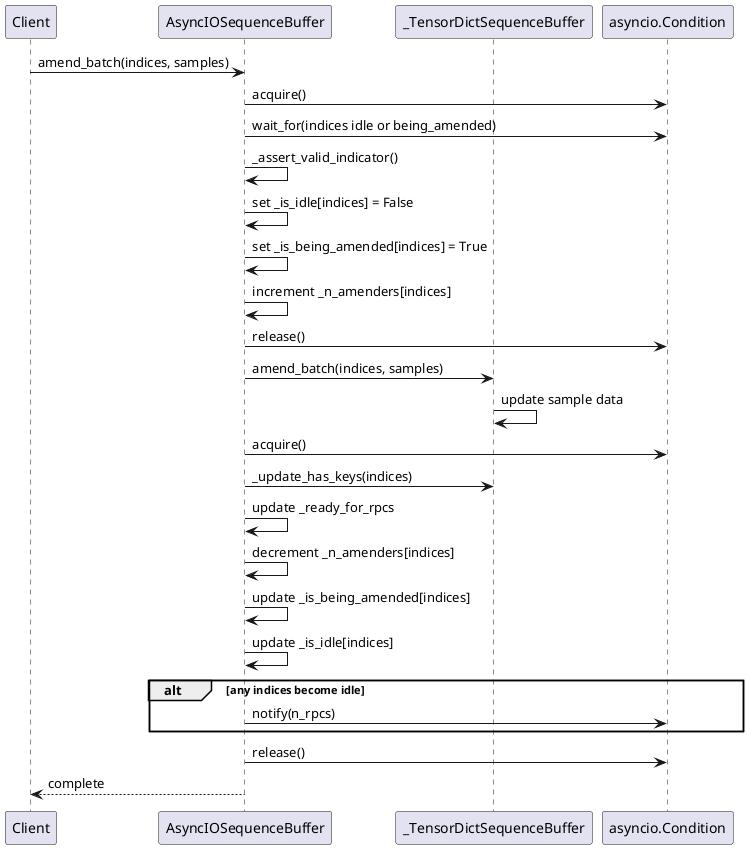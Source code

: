 @startuml AmendBatchSequence

participant Client
participant "AsyncIOSequenceBuffer" as Buffer
participant "_TensorDictSequenceBuffer" as Internal
participant "asyncio.Condition" as Lock

Client -> Buffer: amend_batch(indices, samples)
Buffer -> Lock: acquire()
Buffer -> Lock: wait_for(indices idle or being_amended)
Buffer -> Buffer: _assert_valid_indicator()
Buffer -> Buffer: set _is_idle[indices] = False
Buffer -> Buffer: set _is_being_amended[indices] = True
Buffer -> Buffer: increment _n_amenders[indices]
Buffer -> Lock: release()

Buffer -> Internal: amend_batch(indices, samples)
Internal -> Internal: update sample data

Buffer -> Lock: acquire()
Buffer -> Internal: _update_has_keys(indices)
Buffer -> Buffer: update _ready_for_rpcs
Buffer -> Buffer: decrement _n_amenders[indices]
Buffer -> Buffer: update _is_being_amended[indices]
Buffer -> Buffer: update _is_idle[indices]

alt any indices become idle
    Buffer -> Lock: notify(n_rpcs)
end

Buffer -> Lock: release()
Buffer --> Client: complete

@enduml